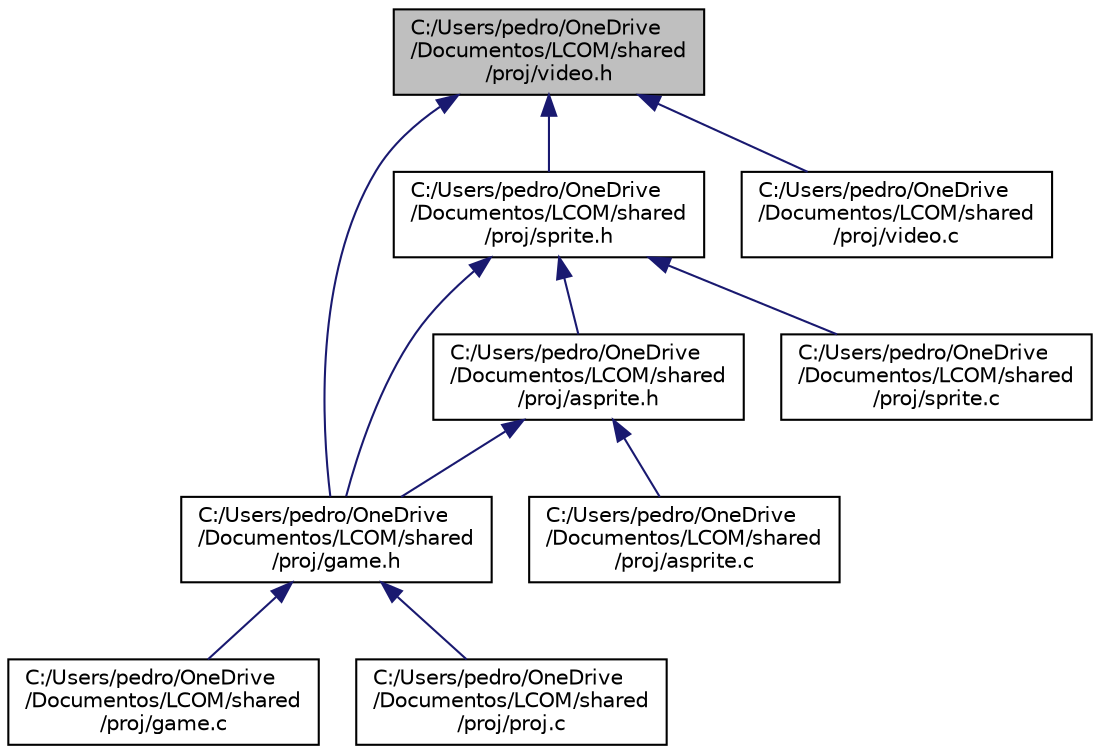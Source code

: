 digraph "C:/Users/pedro/OneDrive/Documentos/LCOM/shared/proj/video.h"
{
 // LATEX_PDF_SIZE
  edge [fontname="Helvetica",fontsize="10",labelfontname="Helvetica",labelfontsize="10"];
  node [fontname="Helvetica",fontsize="10",shape=record];
  Node1 [label="C:/Users/pedro/OneDrive\l/Documentos/LCOM/shared\l/proj/video.h",height=0.2,width=0.4,color="black", fillcolor="grey75", style="filled", fontcolor="black",tooltip=" "];
  Node1 -> Node2 [dir="back",color="midnightblue",fontsize="10",style="solid",fontname="Helvetica"];
  Node2 [label="C:/Users/pedro/OneDrive\l/Documentos/LCOM/shared\l/proj/game.h",height=0.2,width=0.4,color="black", fillcolor="white", style="filled",URL="$game_8h.html",tooltip=" "];
  Node2 -> Node3 [dir="back",color="midnightblue",fontsize="10",style="solid",fontname="Helvetica"];
  Node3 [label="C:/Users/pedro/OneDrive\l/Documentos/LCOM/shared\l/proj/game.c",height=0.2,width=0.4,color="black", fillcolor="white", style="filled",URL="$game_8c.html",tooltip=" "];
  Node2 -> Node4 [dir="back",color="midnightblue",fontsize="10",style="solid",fontname="Helvetica"];
  Node4 [label="C:/Users/pedro/OneDrive\l/Documentos/LCOM/shared\l/proj/proj.c",height=0.2,width=0.4,color="black", fillcolor="white", style="filled",URL="$proj_8c.html",tooltip=" "];
  Node1 -> Node5 [dir="back",color="midnightblue",fontsize="10",style="solid",fontname="Helvetica"];
  Node5 [label="C:/Users/pedro/OneDrive\l/Documentos/LCOM/shared\l/proj/sprite.h",height=0.2,width=0.4,color="black", fillcolor="white", style="filled",URL="$sprite_8h.html",tooltip=" "];
  Node5 -> Node6 [dir="back",color="midnightblue",fontsize="10",style="solid",fontname="Helvetica"];
  Node6 [label="C:/Users/pedro/OneDrive\l/Documentos/LCOM/shared\l/proj/asprite.h",height=0.2,width=0.4,color="black", fillcolor="white", style="filled",URL="$asprite_8h.html",tooltip=" "];
  Node6 -> Node7 [dir="back",color="midnightblue",fontsize="10",style="solid",fontname="Helvetica"];
  Node7 [label="C:/Users/pedro/OneDrive\l/Documentos/LCOM/shared\l/proj/asprite.c",height=0.2,width=0.4,color="black", fillcolor="white", style="filled",URL="$asprite_8c.html",tooltip=" "];
  Node6 -> Node2 [dir="back",color="midnightblue",fontsize="10",style="solid",fontname="Helvetica"];
  Node5 -> Node2 [dir="back",color="midnightblue",fontsize="10",style="solid",fontname="Helvetica"];
  Node5 -> Node8 [dir="back",color="midnightblue",fontsize="10",style="solid",fontname="Helvetica"];
  Node8 [label="C:/Users/pedro/OneDrive\l/Documentos/LCOM/shared\l/proj/sprite.c",height=0.2,width=0.4,color="black", fillcolor="white", style="filled",URL="$sprite_8c.html",tooltip=" "];
  Node1 -> Node9 [dir="back",color="midnightblue",fontsize="10",style="solid",fontname="Helvetica"];
  Node9 [label="C:/Users/pedro/OneDrive\l/Documentos/LCOM/shared\l/proj/video.c",height=0.2,width=0.4,color="black", fillcolor="white", style="filled",URL="$video_8c.html",tooltip=" "];
}
